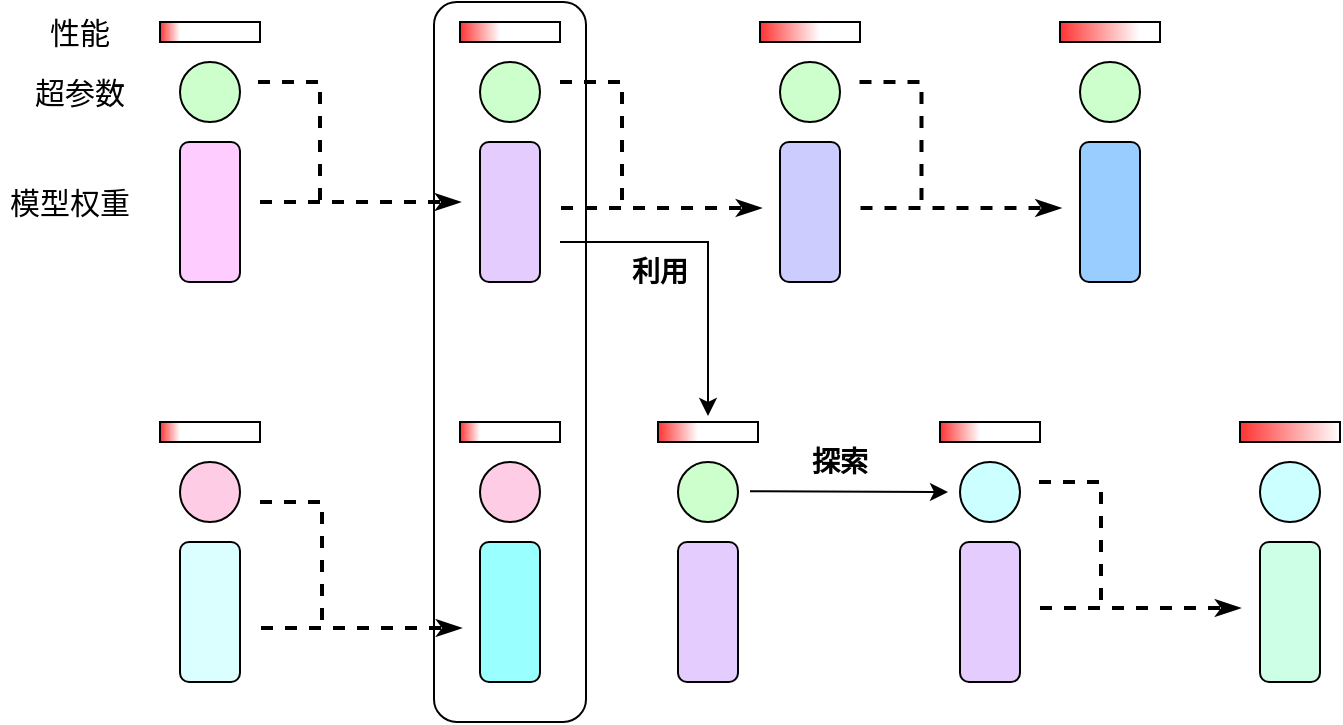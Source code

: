 <mxfile version="22.1.18" type="device">
  <diagram name="第 1 页" id="cIrNhAaRVo3fqblxRnJS">
    <mxGraphModel dx="852" dy="553" grid="1" gridSize="10" guides="1" tooltips="1" connect="1" arrows="1" fold="1" page="1" pageScale="1" pageWidth="827" pageHeight="1169" math="0" shadow="0">
      <root>
        <mxCell id="0" />
        <mxCell id="1" parent="0" />
        <mxCell id="k4Zqk2MXU6BnERTlMWM5-37" value="" style="rounded=1;whiteSpace=wrap;html=1;fillColor=none;" parent="1" vertex="1">
          <mxGeometry x="277" y="180" width="76" height="360" as="geometry" />
        </mxCell>
        <mxCell id="k4Zqk2MXU6BnERTlMWM5-35" value="" style="rounded=0;whiteSpace=wrap;html=1;gradientColor=#FF3333;gradientDirection=west;strokeColor=none;" parent="1" vertex="1">
          <mxGeometry x="680" y="390" width="50" height="10" as="geometry" />
        </mxCell>
        <mxCell id="k4Zqk2MXU6BnERTlMWM5-36" value="" style="rounded=0;whiteSpace=wrap;html=1;fillColor=none;" parent="1" vertex="1">
          <mxGeometry x="680" y="390" width="50" height="10" as="geometry" />
        </mxCell>
        <mxCell id="k4Zqk2MXU6BnERTlMWM5-1" value="" style="ellipse;whiteSpace=wrap;html=1;aspect=fixed;fillColor=#CCFFCC;strokeColor=#000000;" parent="1" vertex="1">
          <mxGeometry x="150" y="210" width="30" height="30" as="geometry" />
        </mxCell>
        <mxCell id="k4Zqk2MXU6BnERTlMWM5-2" value="" style="rounded=1;whiteSpace=wrap;html=1;fillColor=#FFCCFF;strokeColor=#000000;" parent="1" vertex="1">
          <mxGeometry x="150" y="250" width="30" height="70" as="geometry" />
        </mxCell>
        <mxCell id="k4Zqk2MXU6BnERTlMWM5-4" value="" style="rounded=0;whiteSpace=wrap;html=1;gradientColor=#FF3333;gradientDirection=west;strokeColor=none;" parent="1" vertex="1">
          <mxGeometry x="140" y="190" width="10" height="10" as="geometry" />
        </mxCell>
        <mxCell id="k4Zqk2MXU6BnERTlMWM5-3" value="" style="rounded=0;whiteSpace=wrap;html=1;fillColor=none;" parent="1" vertex="1">
          <mxGeometry x="140" y="190" width="50" height="10" as="geometry" />
        </mxCell>
        <mxCell id="k4Zqk2MXU6BnERTlMWM5-5" value="" style="ellipse;whiteSpace=wrap;html=1;aspect=fixed;fillColor=#CCFFCC;strokeColor=#000000;" parent="1" vertex="1">
          <mxGeometry x="300" y="210" width="30" height="30" as="geometry" />
        </mxCell>
        <mxCell id="k4Zqk2MXU6BnERTlMWM5-6" value="" style="rounded=1;whiteSpace=wrap;html=1;fillColor=#E5CCFF;strokeColor=#000000;" parent="1" vertex="1">
          <mxGeometry x="300" y="250" width="30" height="70" as="geometry" />
        </mxCell>
        <mxCell id="k4Zqk2MXU6BnERTlMWM5-7" value="" style="rounded=0;whiteSpace=wrap;html=1;gradientColor=#FF3333;gradientDirection=west;strokeColor=none;" parent="1" vertex="1">
          <mxGeometry x="290" y="190" width="20" height="10" as="geometry" />
        </mxCell>
        <mxCell id="k4Zqk2MXU6BnERTlMWM5-8" value="" style="rounded=0;whiteSpace=wrap;html=1;fillColor=none;" parent="1" vertex="1">
          <mxGeometry x="290" y="190" width="50" height="10" as="geometry" />
        </mxCell>
        <mxCell id="k4Zqk2MXU6BnERTlMWM5-9" value="" style="ellipse;whiteSpace=wrap;html=1;aspect=fixed;fillColor=#CCFFCC;strokeColor=#000000;" parent="1" vertex="1">
          <mxGeometry x="450" y="210" width="30" height="30" as="geometry" />
        </mxCell>
        <mxCell id="k4Zqk2MXU6BnERTlMWM5-10" value="" style="rounded=1;whiteSpace=wrap;html=1;fillColor=#CCCCFF;strokeColor=#000000;" parent="1" vertex="1">
          <mxGeometry x="450" y="250" width="30" height="70" as="geometry" />
        </mxCell>
        <mxCell id="k4Zqk2MXU6BnERTlMWM5-11" value="" style="rounded=0;whiteSpace=wrap;html=1;gradientColor=#FF3333;gradientDirection=west;strokeColor=none;" parent="1" vertex="1">
          <mxGeometry x="440" y="190" width="30" height="10" as="geometry" />
        </mxCell>
        <mxCell id="k4Zqk2MXU6BnERTlMWM5-12" value="" style="rounded=0;whiteSpace=wrap;html=1;fillColor=none;" parent="1" vertex="1">
          <mxGeometry x="440" y="190" width="50" height="10" as="geometry" />
        </mxCell>
        <mxCell id="k4Zqk2MXU6BnERTlMWM5-13" value="" style="ellipse;whiteSpace=wrap;html=1;aspect=fixed;fillColor=#CCFFCC;strokeColor=#000000;" parent="1" vertex="1">
          <mxGeometry x="600" y="210" width="30" height="30" as="geometry" />
        </mxCell>
        <mxCell id="k4Zqk2MXU6BnERTlMWM5-14" value="" style="rounded=1;whiteSpace=wrap;html=1;fillColor=#99CCFF;strokeColor=#000000;" parent="1" vertex="1">
          <mxGeometry x="600" y="250" width="30" height="70" as="geometry" />
        </mxCell>
        <mxCell id="k4Zqk2MXU6BnERTlMWM5-15" value="" style="rounded=0;whiteSpace=wrap;html=1;gradientColor=#FF3333;gradientDirection=west;strokeColor=none;" parent="1" vertex="1">
          <mxGeometry x="590" y="190" width="40" height="10" as="geometry" />
        </mxCell>
        <mxCell id="k4Zqk2MXU6BnERTlMWM5-16" value="" style="rounded=0;whiteSpace=wrap;html=1;fillColor=none;" parent="1" vertex="1">
          <mxGeometry x="590" y="190" width="50" height="10" as="geometry" />
        </mxCell>
        <mxCell id="k4Zqk2MXU6BnERTlMWM5-17" value="" style="ellipse;whiteSpace=wrap;html=1;aspect=fixed;fillColor=#FFCCE6;strokeColor=#000000;" parent="1" vertex="1">
          <mxGeometry x="150" y="410" width="30" height="30" as="geometry" />
        </mxCell>
        <mxCell id="k4Zqk2MXU6BnERTlMWM5-18" value="" style="rounded=1;whiteSpace=wrap;html=1;fillColor=#DBFEFF;strokeColor=#000000;" parent="1" vertex="1">
          <mxGeometry x="150" y="450" width="30" height="70" as="geometry" />
        </mxCell>
        <mxCell id="k4Zqk2MXU6BnERTlMWM5-19" value="" style="rounded=0;whiteSpace=wrap;html=1;gradientColor=#FF3333;gradientDirection=west;strokeColor=none;" parent="1" vertex="1">
          <mxGeometry x="140" y="390" width="10" height="10" as="geometry" />
        </mxCell>
        <mxCell id="k4Zqk2MXU6BnERTlMWM5-20" value="" style="rounded=0;whiteSpace=wrap;html=1;fillColor=none;" parent="1" vertex="1">
          <mxGeometry x="140" y="390" width="50" height="10" as="geometry" />
        </mxCell>
        <mxCell id="k4Zqk2MXU6BnERTlMWM5-21" value="" style="ellipse;whiteSpace=wrap;html=1;aspect=fixed;fillColor=#FFCCE6;strokeColor=#000000;" parent="1" vertex="1">
          <mxGeometry x="300" y="410" width="30" height="30" as="geometry" />
        </mxCell>
        <mxCell id="k4Zqk2MXU6BnERTlMWM5-22" value="" style="rounded=1;whiteSpace=wrap;html=1;fillColor=#99FFFF;strokeColor=#000000;" parent="1" vertex="1">
          <mxGeometry x="300" y="450" width="30" height="70" as="geometry" />
        </mxCell>
        <mxCell id="k4Zqk2MXU6BnERTlMWM5-23" value="" style="rounded=0;whiteSpace=wrap;html=1;gradientColor=#FF3333;gradientDirection=west;strokeColor=none;" parent="1" vertex="1">
          <mxGeometry x="290" y="390" width="10" height="10" as="geometry" />
        </mxCell>
        <mxCell id="k4Zqk2MXU6BnERTlMWM5-24" value="" style="rounded=0;whiteSpace=wrap;html=1;fillColor=none;" parent="1" vertex="1">
          <mxGeometry x="290" y="390" width="50" height="10" as="geometry" />
        </mxCell>
        <mxCell id="k4Zqk2MXU6BnERTlMWM5-25" value="" style="ellipse;whiteSpace=wrap;html=1;aspect=fixed;fillColor=#CCFFCC;strokeColor=#000000;" parent="1" vertex="1">
          <mxGeometry x="399" y="410" width="30" height="30" as="geometry" />
        </mxCell>
        <mxCell id="k4Zqk2MXU6BnERTlMWM5-26" value="" style="rounded=1;whiteSpace=wrap;html=1;fillColor=#E5CCFF;strokeColor=#000000;" parent="1" vertex="1">
          <mxGeometry x="399" y="450" width="30" height="70" as="geometry" />
        </mxCell>
        <mxCell id="k4Zqk2MXU6BnERTlMWM5-27" value="" style="rounded=0;whiteSpace=wrap;html=1;gradientColor=#FF3333;gradientDirection=west;strokeColor=none;" parent="1" vertex="1">
          <mxGeometry x="389" y="390" width="20" height="10" as="geometry" />
        </mxCell>
        <mxCell id="k4Zqk2MXU6BnERTlMWM5-28" value="" style="rounded=0;whiteSpace=wrap;html=1;fillColor=none;" parent="1" vertex="1">
          <mxGeometry x="389" y="390" width="50" height="10" as="geometry" />
        </mxCell>
        <mxCell id="k4Zqk2MXU6BnERTlMWM5-29" value="" style="ellipse;whiteSpace=wrap;html=1;aspect=fixed;fillColor=#CCFFFF;strokeColor=#000000;" parent="1" vertex="1">
          <mxGeometry x="540" y="410" width="30" height="30" as="geometry" />
        </mxCell>
        <mxCell id="k4Zqk2MXU6BnERTlMWM5-30" value="" style="rounded=1;whiteSpace=wrap;html=1;fillColor=#E5CCFF;strokeColor=#000000;" parent="1" vertex="1">
          <mxGeometry x="540" y="450" width="30" height="70" as="geometry" />
        </mxCell>
        <mxCell id="k4Zqk2MXU6BnERTlMWM5-31" value="" style="rounded=0;whiteSpace=wrap;html=1;gradientColor=#FF3333;gradientDirection=west;strokeColor=none;" parent="1" vertex="1">
          <mxGeometry x="530" y="390" width="20" height="10" as="geometry" />
        </mxCell>
        <mxCell id="k4Zqk2MXU6BnERTlMWM5-32" value="" style="rounded=0;whiteSpace=wrap;html=1;fillColor=none;" parent="1" vertex="1">
          <mxGeometry x="530" y="390" width="50" height="10" as="geometry" />
        </mxCell>
        <mxCell id="k4Zqk2MXU6BnERTlMWM5-33" value="" style="ellipse;whiteSpace=wrap;html=1;aspect=fixed;fillColor=#CCFFFF;strokeColor=#000000;" parent="1" vertex="1">
          <mxGeometry x="690" y="410" width="30" height="30" as="geometry" />
        </mxCell>
        <mxCell id="k4Zqk2MXU6BnERTlMWM5-34" value="" style="rounded=1;whiteSpace=wrap;html=1;fillColor=#CCFFE6;strokeColor=#000000;" parent="1" vertex="1">
          <mxGeometry x="690" y="450" width="30" height="70" as="geometry" />
        </mxCell>
        <mxCell id="k4Zqk2MXU6BnERTlMWM5-38" value="" style="endArrow=classicThin;html=1;rounded=0;endFill=1;dashed=1;strokeWidth=2;" parent="1" edge="1">
          <mxGeometry width="50" height="50" relative="1" as="geometry">
            <mxPoint x="190" y="280" as="sourcePoint" />
            <mxPoint x="290" y="280" as="targetPoint" />
          </mxGeometry>
        </mxCell>
        <mxCell id="k4Zqk2MXU6BnERTlMWM5-48" value="" style="endArrow=classic;html=1;rounded=0;entryX=1;entryY=0.5;entryDx=0;entryDy=0;exitX=1;exitY=0.5;exitDx=0;exitDy=0;" parent="1" edge="1">
          <mxGeometry width="50" height="50" relative="1" as="geometry">
            <mxPoint x="435" y="424.57" as="sourcePoint" />
            <mxPoint x="534" y="425.0" as="targetPoint" />
          </mxGeometry>
        </mxCell>
        <mxCell id="k4Zqk2MXU6BnERTlMWM5-50" value="" style="endArrow=classic;html=1;rounded=0;entryX=0.5;entryY=0;entryDx=0;entryDy=0;" parent="1" edge="1">
          <mxGeometry width="50" height="50" relative="1" as="geometry">
            <mxPoint x="340" y="300" as="sourcePoint" />
            <mxPoint x="414" y="387.0" as="targetPoint" />
            <Array as="points">
              <mxPoint x="414" y="300" />
            </Array>
          </mxGeometry>
        </mxCell>
        <mxCell id="k4Zqk2MXU6BnERTlMWM5-52" value="&lt;span style=&quot;font-size: 15px;&quot;&gt;性能&lt;/span&gt;" style="text;html=1;align=center;verticalAlign=middle;whiteSpace=wrap;rounded=0;" parent="1" vertex="1">
          <mxGeometry x="70" y="180" width="60" height="30" as="geometry" />
        </mxCell>
        <mxCell id="k4Zqk2MXU6BnERTlMWM5-53" value="&lt;span style=&quot;font-size: 15px;&quot;&gt;超参数&lt;/span&gt;" style="text;html=1;align=center;verticalAlign=middle;whiteSpace=wrap;rounded=0;" parent="1" vertex="1">
          <mxGeometry x="70" y="210" width="60" height="30" as="geometry" />
        </mxCell>
        <mxCell id="k4Zqk2MXU6BnERTlMWM5-54" value="&lt;span style=&quot;font-size: 15px;&quot;&gt;模型权重&lt;/span&gt;" style="text;html=1;align=center;verticalAlign=middle;whiteSpace=wrap;rounded=0;" parent="1" vertex="1">
          <mxGeometry x="60" y="265" width="70" height="30" as="geometry" />
        </mxCell>
        <mxCell id="gsxb-jEMqJ9dUwNUMfN_-1" value="&lt;font style=&quot;font-size: 14px;&quot;&gt;&lt;b&gt;利用&lt;/b&gt;&lt;/font&gt;" style="text;html=1;strokeColor=none;fillColor=none;align=center;verticalAlign=middle;whiteSpace=wrap;rounded=0;" vertex="1" parent="1">
          <mxGeometry x="360" y="300" width="60" height="30" as="geometry" />
        </mxCell>
        <mxCell id="gsxb-jEMqJ9dUwNUMfN_-2" value="&lt;font style=&quot;font-size: 14px;&quot;&gt;&lt;b&gt;探索&lt;/b&gt;&lt;/font&gt;" style="text;html=1;strokeColor=none;fillColor=none;align=center;verticalAlign=middle;whiteSpace=wrap;rounded=0;" vertex="1" parent="1">
          <mxGeometry x="450" y="400" width="60" height="20" as="geometry" />
        </mxCell>
        <mxCell id="gsxb-jEMqJ9dUwNUMfN_-3" value="" style="endArrow=none;html=1;rounded=0;edgeStyle=elbowEdgeStyle;elbow=vertical;dashed=1;strokeWidth=2;" edge="1" parent="1">
          <mxGeometry width="50" height="50" relative="1" as="geometry">
            <mxPoint x="189" y="220" as="sourcePoint" />
            <mxPoint x="220" y="280" as="targetPoint" />
            <Array as="points">
              <mxPoint x="210" y="220" />
            </Array>
          </mxGeometry>
        </mxCell>
        <mxCell id="gsxb-jEMqJ9dUwNUMfN_-6" value="" style="endArrow=classicThin;html=1;rounded=0;endFill=1;dashed=1;strokeWidth=2;" edge="1" parent="1">
          <mxGeometry width="50" height="50" relative="1" as="geometry">
            <mxPoint x="340.5" y="283.03" as="sourcePoint" />
            <mxPoint x="440.5" y="283.03" as="targetPoint" />
          </mxGeometry>
        </mxCell>
        <mxCell id="gsxb-jEMqJ9dUwNUMfN_-8" value="" style="endArrow=none;html=1;rounded=0;edgeStyle=elbowEdgeStyle;elbow=vertical;dashed=1;strokeWidth=2;" edge="1" parent="1">
          <mxGeometry width="50" height="50" relative="1" as="geometry">
            <mxPoint x="340" y="220" as="sourcePoint" />
            <mxPoint x="371" y="280" as="targetPoint" />
            <Array as="points">
              <mxPoint x="361" y="220" />
            </Array>
          </mxGeometry>
        </mxCell>
        <mxCell id="gsxb-jEMqJ9dUwNUMfN_-9" value="" style="endArrow=classicThin;html=1;rounded=0;endFill=1;dashed=1;strokeWidth=2;" edge="1" parent="1">
          <mxGeometry width="50" height="50" relative="1" as="geometry">
            <mxPoint x="490.25" y="283.03" as="sourcePoint" />
            <mxPoint x="590.25" y="283.03" as="targetPoint" />
          </mxGeometry>
        </mxCell>
        <mxCell id="gsxb-jEMqJ9dUwNUMfN_-10" value="" style="endArrow=none;html=1;rounded=0;edgeStyle=elbowEdgeStyle;elbow=vertical;dashed=1;strokeWidth=2;" edge="1" parent="1">
          <mxGeometry width="50" height="50" relative="1" as="geometry">
            <mxPoint x="489.75" y="220" as="sourcePoint" />
            <mxPoint x="520.75" y="280" as="targetPoint" />
            <Array as="points">
              <mxPoint x="510.75" y="220" />
            </Array>
          </mxGeometry>
        </mxCell>
        <mxCell id="gsxb-jEMqJ9dUwNUMfN_-11" value="" style="endArrow=classicThin;html=1;rounded=0;endFill=1;dashed=1;strokeWidth=2;" edge="1" parent="1">
          <mxGeometry width="50" height="50" relative="1" as="geometry">
            <mxPoint x="190.5" y="493.03" as="sourcePoint" />
            <mxPoint x="290.5" y="493.03" as="targetPoint" />
          </mxGeometry>
        </mxCell>
        <mxCell id="gsxb-jEMqJ9dUwNUMfN_-12" value="" style="endArrow=none;html=1;rounded=0;edgeStyle=elbowEdgeStyle;elbow=vertical;dashed=1;strokeWidth=2;" edge="1" parent="1">
          <mxGeometry width="50" height="50" relative="1" as="geometry">
            <mxPoint x="190" y="430" as="sourcePoint" />
            <mxPoint x="221" y="490" as="targetPoint" />
            <Array as="points">
              <mxPoint x="211" y="430" />
            </Array>
          </mxGeometry>
        </mxCell>
        <mxCell id="gsxb-jEMqJ9dUwNUMfN_-13" value="" style="endArrow=classicThin;html=1;rounded=0;endFill=1;dashed=1;strokeWidth=2;" edge="1" parent="1">
          <mxGeometry width="50" height="50" relative="1" as="geometry">
            <mxPoint x="580" y="483.03" as="sourcePoint" />
            <mxPoint x="680" y="483.03" as="targetPoint" />
          </mxGeometry>
        </mxCell>
        <mxCell id="gsxb-jEMqJ9dUwNUMfN_-14" value="" style="endArrow=none;html=1;rounded=0;edgeStyle=elbowEdgeStyle;elbow=vertical;dashed=1;strokeWidth=2;" edge="1" parent="1">
          <mxGeometry width="50" height="50" relative="1" as="geometry">
            <mxPoint x="579.5" y="420" as="sourcePoint" />
            <mxPoint x="610.5" y="480" as="targetPoint" />
            <Array as="points">
              <mxPoint x="600.5" y="420" />
            </Array>
          </mxGeometry>
        </mxCell>
      </root>
    </mxGraphModel>
  </diagram>
</mxfile>
